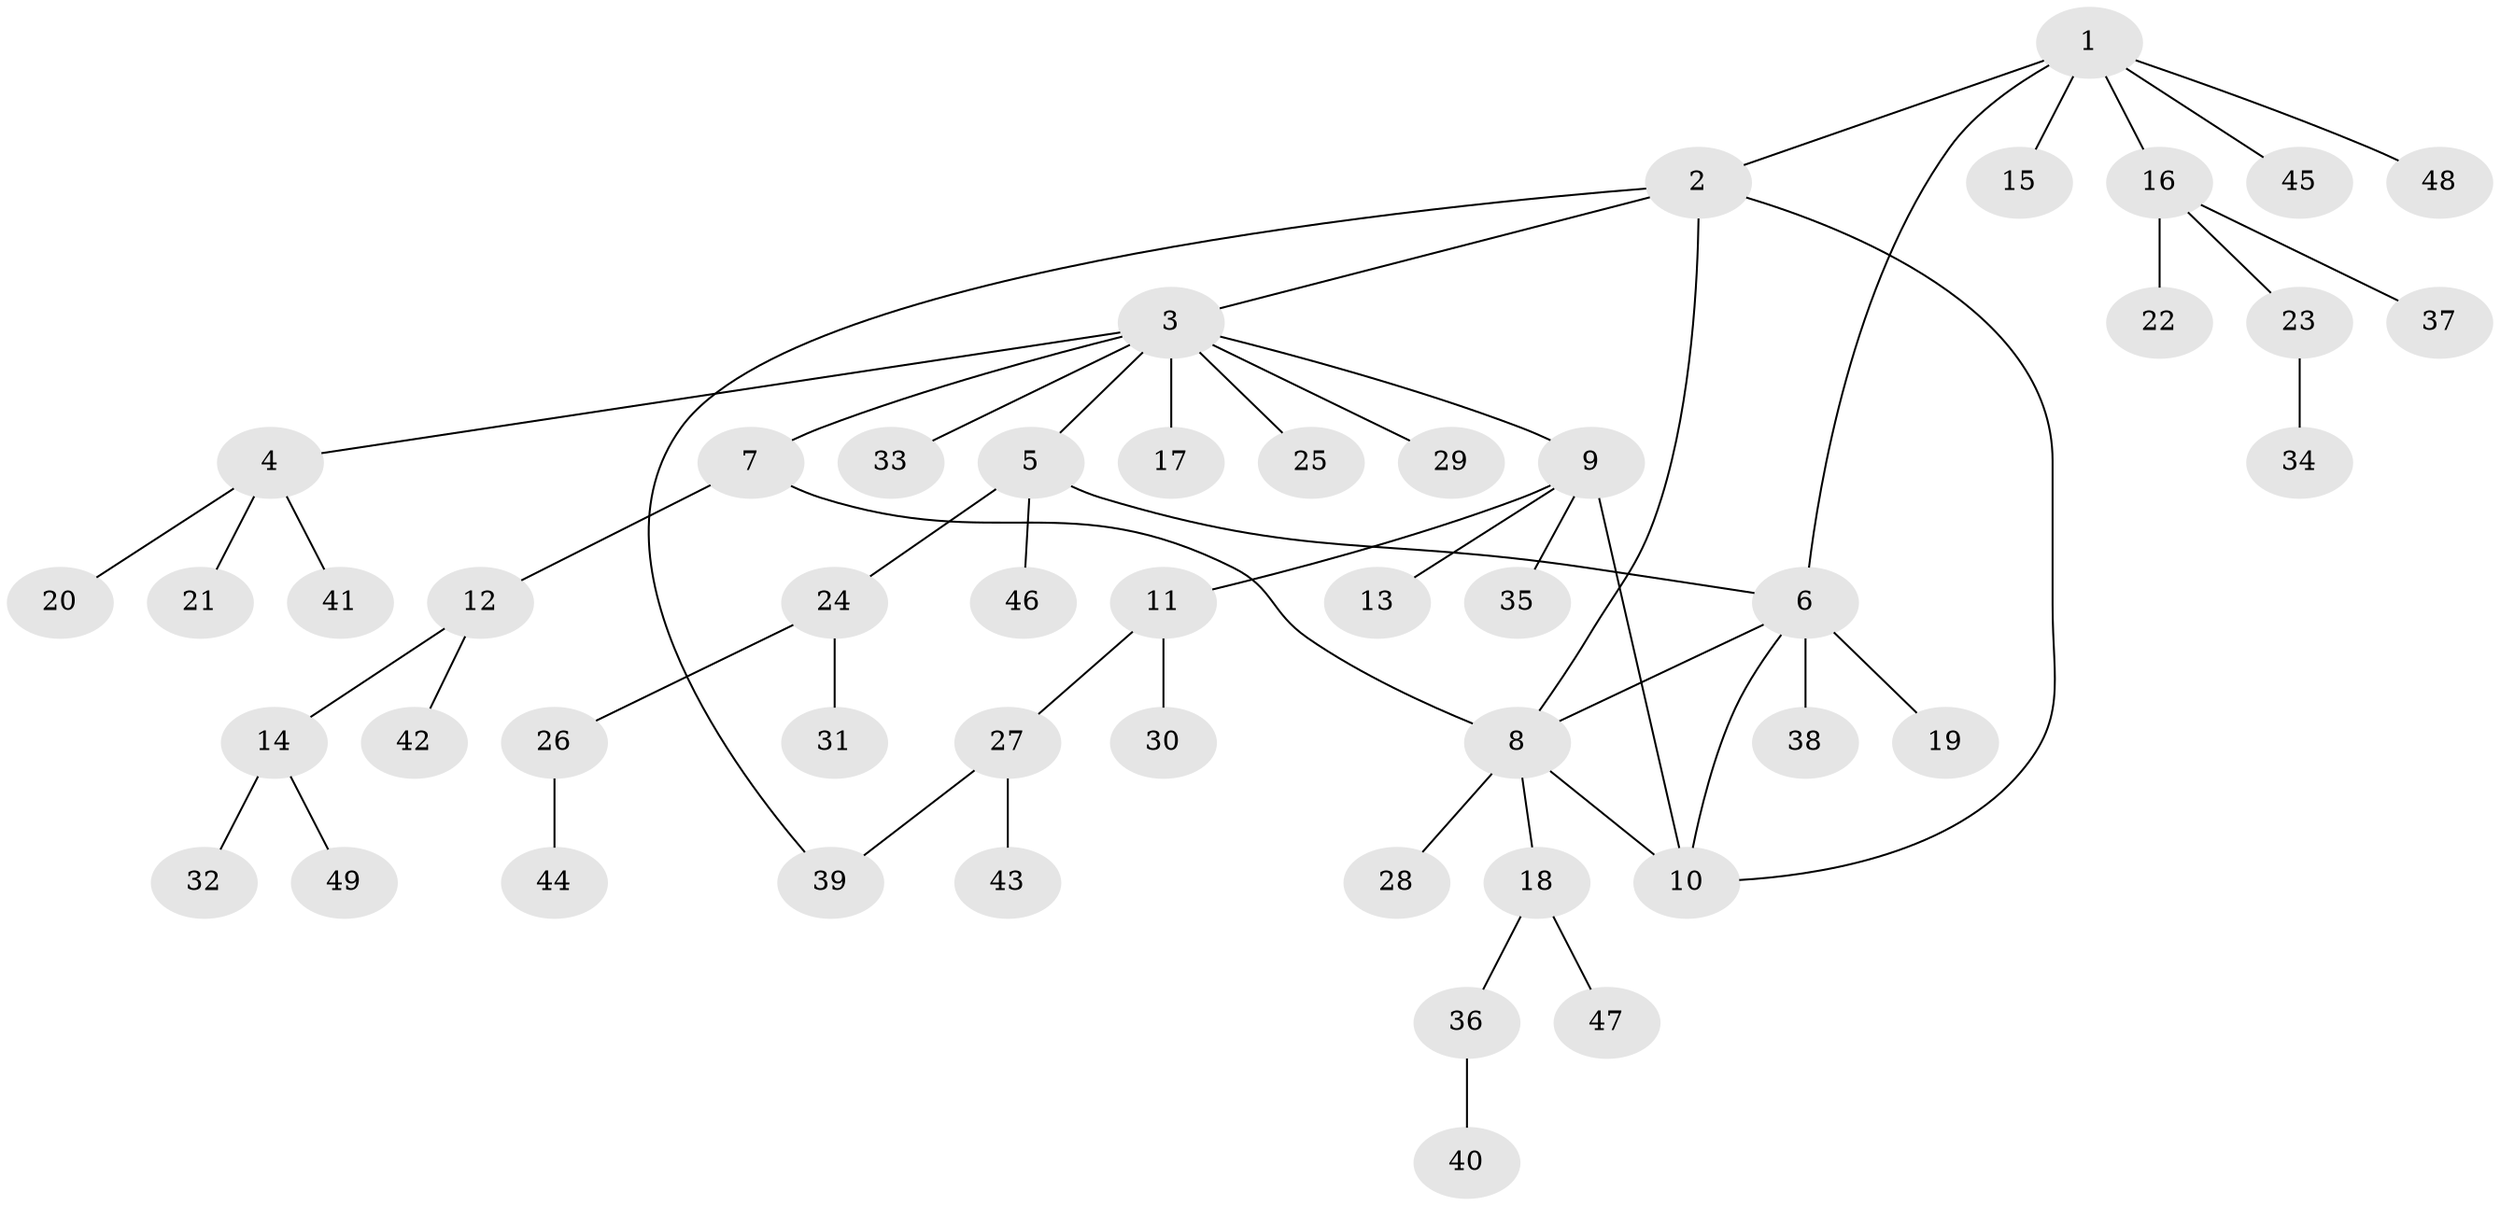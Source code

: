 // Generated by graph-tools (version 1.1) at 2025/54/03/09/25 04:54:05]
// undirected, 49 vertices, 55 edges
graph export_dot {
graph [start="1"]
  node [color=gray90,style=filled];
  1;
  2;
  3;
  4;
  5;
  6;
  7;
  8;
  9;
  10;
  11;
  12;
  13;
  14;
  15;
  16;
  17;
  18;
  19;
  20;
  21;
  22;
  23;
  24;
  25;
  26;
  27;
  28;
  29;
  30;
  31;
  32;
  33;
  34;
  35;
  36;
  37;
  38;
  39;
  40;
  41;
  42;
  43;
  44;
  45;
  46;
  47;
  48;
  49;
  1 -- 2;
  1 -- 6;
  1 -- 15;
  1 -- 16;
  1 -- 45;
  1 -- 48;
  2 -- 3;
  2 -- 8;
  2 -- 10;
  2 -- 39;
  3 -- 4;
  3 -- 5;
  3 -- 7;
  3 -- 9;
  3 -- 17;
  3 -- 25;
  3 -- 29;
  3 -- 33;
  4 -- 20;
  4 -- 21;
  4 -- 41;
  5 -- 6;
  5 -- 24;
  5 -- 46;
  6 -- 8;
  6 -- 10;
  6 -- 19;
  6 -- 38;
  7 -- 8;
  7 -- 12;
  8 -- 10;
  8 -- 18;
  8 -- 28;
  9 -- 10;
  9 -- 11;
  9 -- 13;
  9 -- 35;
  11 -- 27;
  11 -- 30;
  12 -- 14;
  12 -- 42;
  14 -- 32;
  14 -- 49;
  16 -- 22;
  16 -- 23;
  16 -- 37;
  18 -- 36;
  18 -- 47;
  23 -- 34;
  24 -- 26;
  24 -- 31;
  26 -- 44;
  27 -- 39;
  27 -- 43;
  36 -- 40;
}
